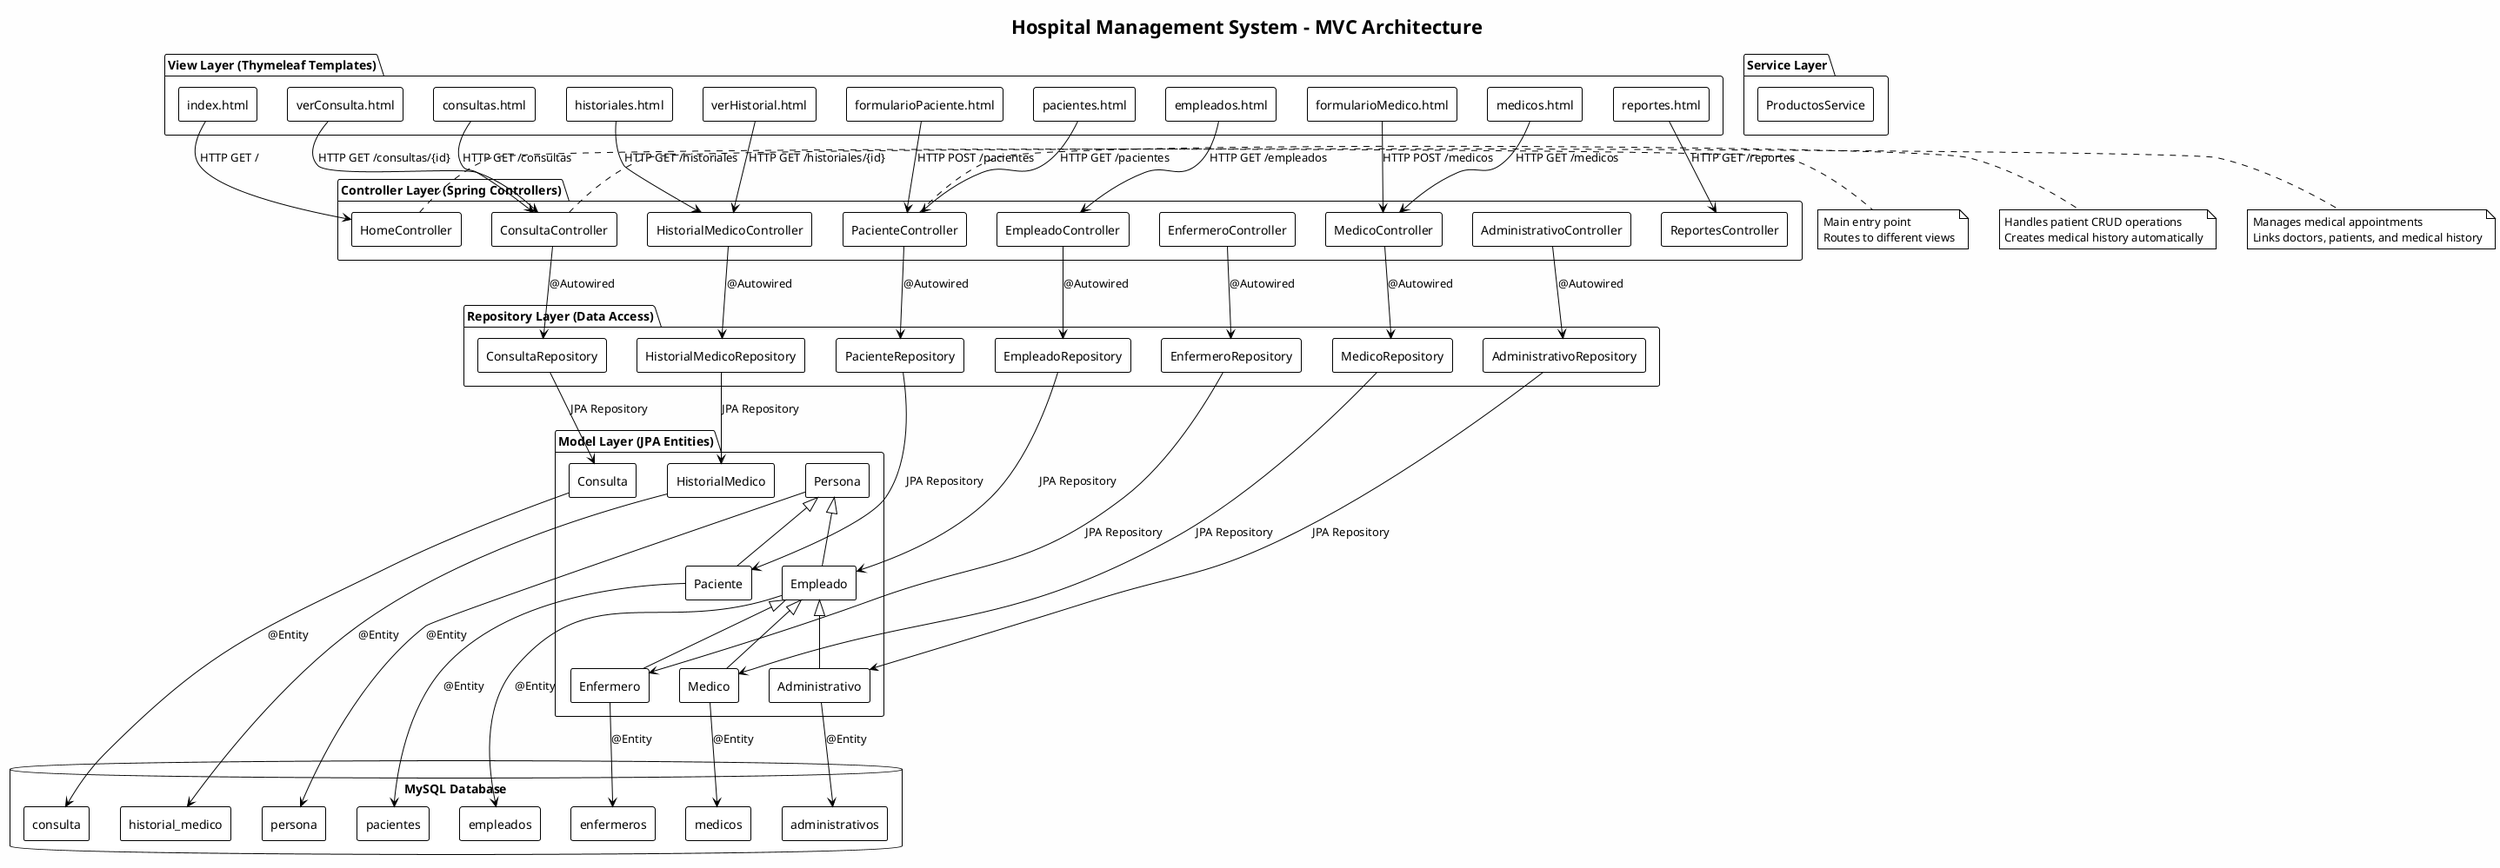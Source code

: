 @startuml MVC Architecture - Hospital Management System

!theme plain
skinparam backgroundColor #FEFEFE
skinparam componentStyle rectangle

title Hospital Management System - MVC Architecture

package "View Layer (Thymeleaf Templates)" {
    [index.html] as Index
    [pacientes.html] as PacientesView
    [medicos.html] as MedicosView
    [empleados.html] as EmpleadosView
    [consultas.html] as ConsultasView
    [historiales.html] as HistorialesView
    [formularioPaciente.html] as FormPaciente
    [formularioMedico.html] as FormMedico
    [verConsulta.html] as VerConsulta
    [verHistorial.html] as VerHistorial
    [reportes.html] as ReportesView
}

package "Controller Layer (Spring Controllers)" {
    [HomeController] as HomeCtrl
    [PacienteController] as PacienteCtrl
    [MedicoController] as MedicoCtrl
    [EmpleadoController] as EmpleadoCtrl
    [EnfermeroController] as EnfermeroCtrl
    [AdministrativoController] as AdminCtrl
    [ConsultaController] as ConsultaCtrl
    [HistorialMedicoController] as HistorialCtrl
    [ReportesController] as ReportesCtrl
}

package "Service Layer" {
    [ProductosService] as ProductosSvc
}

package "Repository Layer (Data Access)" {
    [PacienteRepository] as PacienteRepo
    [MedicoRepository] as MedicoRepo
    [EmpleadoRepository] as EmpleadoRepo
    [EnfermeroRepository] as EnfermeroRepo
    [AdministrativoRepository] as AdminRepo
    [ConsultaRepository] as ConsultaRepo
    [HistorialMedicoRepository] as HistorialRepo
}

package "Model Layer (JPA Entities)" {
    [Persona] as PersonaModel
    [Paciente] as PacienteModel
    [Empleado] as EmpleadoModel
    [Medico] as MedicoModel
    [Enfermero] as EnfermeroModel
    [Administrativo] as AdminModel
    [Consulta] as ConsultaModel
    [HistorialMedico] as HistorialModel
}

database "MySQL Database" {
    [persona] as PersonaTable
    [pacientes] as PacientesTable
    [empleados] as EmpleadosTable
    [medicos] as MedicosTable
    [enfermeros] as EnfermerosTable
    [administrativos] as AdminTable
    [consulta] as ConsultaTable
    [historial_medico] as HistorialTable
}

' View to Controller relationships
Index --> HomeCtrl : HTTP GET /
PacientesView --> PacienteCtrl : HTTP GET /pacientes
MedicosView --> MedicoCtrl : HTTP GET /medicos
EmpleadosView --> EmpleadoCtrl : HTTP GET /empleados
ConsultasView --> ConsultaCtrl : HTTP GET /consultas
HistorialesView --> HistorialCtrl : HTTP GET /historiales
FormPaciente --> PacienteCtrl : HTTP POST /pacientes
FormMedico --> MedicoCtrl : HTTP POST /medicos
VerConsulta --> ConsultaCtrl : HTTP GET /consultas/{id}
VerHistorial --> HistorialCtrl : HTTP GET /historiales/{id}
ReportesView --> ReportesCtrl : HTTP GET /reportes

' Controller to Repository relationships
PacienteCtrl --> PacienteRepo : @Autowired
MedicoCtrl --> MedicoRepo : @Autowired
EmpleadoCtrl --> EmpleadoRepo : @Autowired
EnfermeroCtrl --> EnfermeroRepo : @Autowired
AdminCtrl --> AdminRepo : @Autowired
ConsultaCtrl --> ConsultaRepo : @Autowired
HistorialCtrl --> HistorialRepo : @Autowired

' Repository to Model relationships
PacienteRepo --> PacienteModel : JPA Repository
MedicoRepo --> MedicoModel : JPA Repository
EmpleadoRepo --> EmpleadoModel : JPA Repository
EnfermeroRepo --> EnfermeroModel : JPA Repository
AdminRepo --> AdminModel : JPA Repository
ConsultaRepo --> ConsultaModel : JPA Repository
HistorialRepo --> HistorialModel : JPA Repository

' Model to Database relationships
PersonaModel --> PersonaTable : @Entity
PacienteModel --> PacientesTable : @Entity
EmpleadoModel --> EmpleadosTable : @Entity
MedicoModel --> MedicosTable : @Entity
EnfermeroModel --> EnfermerosTable : @Entity
AdminModel --> AdminTable : @Entity
ConsultaModel --> ConsultaTable : @Entity
HistorialModel --> HistorialTable : @Entity

' Inheritance relationships in Model layer
PersonaModel <|-- PacienteModel
PersonaModel <|-- EmpleadoModel
EmpleadoModel <|-- MedicoModel
EmpleadoModel <|-- EnfermeroModel
EmpleadoModel <|-- AdminModel

note right of HomeCtrl
    Main entry point
    Routes to different views
end note

note right of PacienteCtrl
    Handles patient CRUD operations
    Creates medical history automatically
end note

note right of ConsultaCtrl
    Manages medical appointments
    Links doctors, patients, and medical history
end note

@enduml 